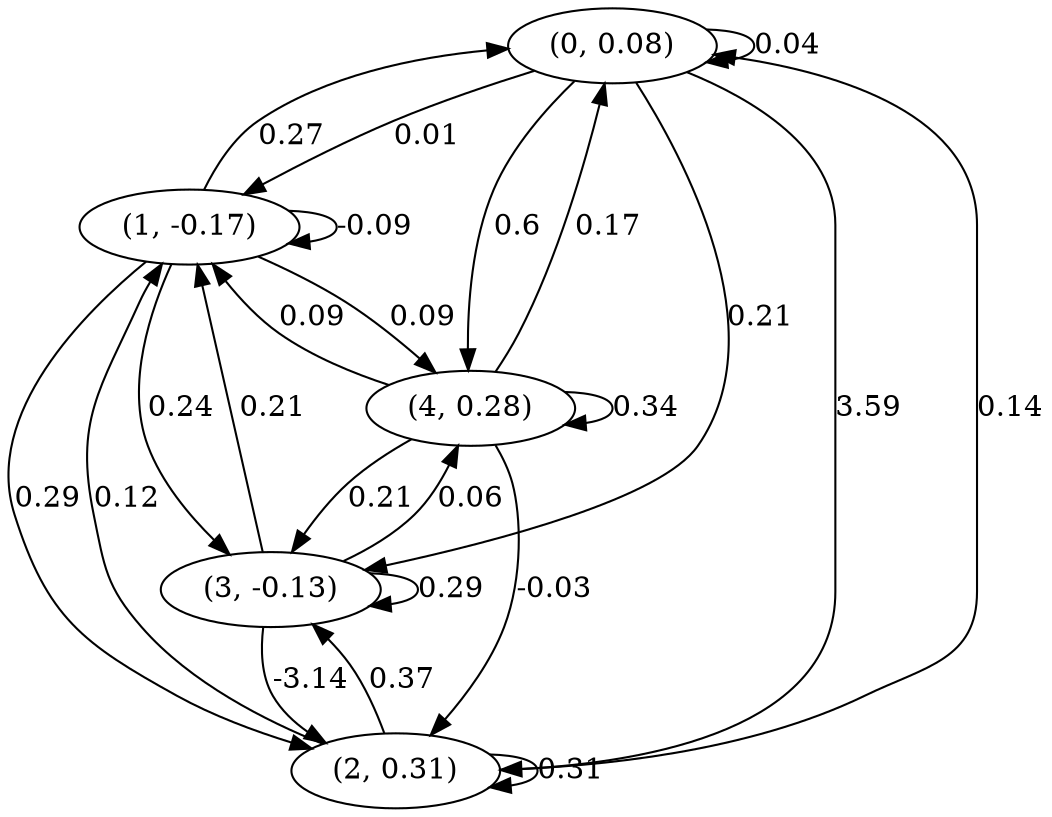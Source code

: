digraph {
    0 [ label = "(0, 0.08)" ]
    1 [ label = "(1, -0.17)" ]
    2 [ label = "(2, 0.31)" ]
    3 [ label = "(3, -0.13)" ]
    4 [ label = "(4, 0.28)" ]
    0 -> 0 [ label = "0.04" ]
    1 -> 1 [ label = "-0.09" ]
    2 -> 2 [ label = "0.31" ]
    3 -> 3 [ label = "0.29" ]
    4 -> 4 [ label = "0.34" ]
    1 -> 0 [ label = "0.27" ]
    2 -> 0 [ label = "0.14" ]
    4 -> 0 [ label = "0.17" ]
    0 -> 1 [ label = "0.01" ]
    2 -> 1 [ label = "0.12" ]
    3 -> 1 [ label = "0.21" ]
    4 -> 1 [ label = "0.09" ]
    0 -> 2 [ label = "3.59" ]
    1 -> 2 [ label = "0.29" ]
    3 -> 2 [ label = "-3.14" ]
    4 -> 2 [ label = "-0.03" ]
    0 -> 3 [ label = "0.21" ]
    1 -> 3 [ label = "0.24" ]
    2 -> 3 [ label = "0.37" ]
    4 -> 3 [ label = "0.21" ]
    0 -> 4 [ label = "0.6" ]
    1 -> 4 [ label = "0.09" ]
    3 -> 4 [ label = "0.06" ]
}

